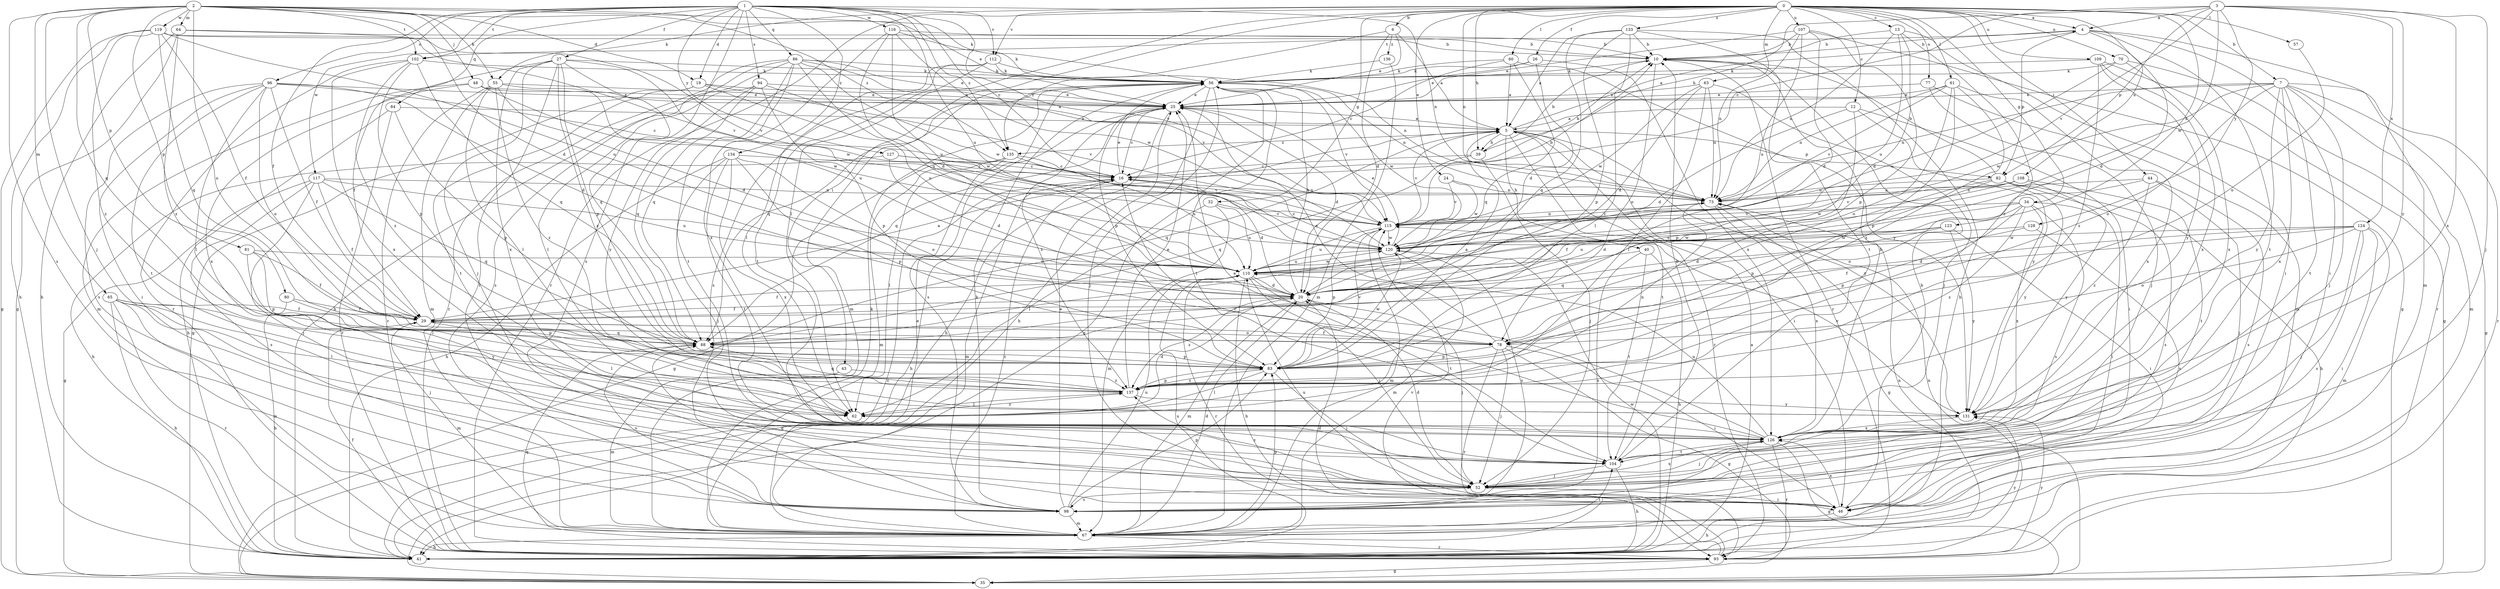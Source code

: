 strict digraph  {
0;
1;
2;
3;
4;
5;
6;
7;
10;
12;
13;
16;
19;
20;
24;
25;
26;
27;
29;
32;
34;
35;
39;
40;
41;
43;
44;
46;
48;
52;
55;
56;
57;
60;
61;
62;
63;
64;
65;
67;
70;
73;
77;
78;
80;
81;
82;
83;
84;
86;
88;
93;
94;
96;
98;
102;
104;
107;
108;
109;
110;
112;
115;
116;
117;
119;
120;
123;
124;
126;
127;
128;
131;
133;
134;
135;
136;
137;
0 -> 4  [label=a];
0 -> 6  [label=b];
0 -> 7  [label=b];
0 -> 12  [label=c];
0 -> 13  [label=c];
0 -> 24  [label=e];
0 -> 26  [label=f];
0 -> 32  [label=g];
0 -> 34  [label=g];
0 -> 39  [label=h];
0 -> 43  [label=i];
0 -> 44  [label=i];
0 -> 55  [label=k];
0 -> 57  [label=l];
0 -> 60  [label=l];
0 -> 61  [label=l];
0 -> 62  [label=l];
0 -> 63  [label=m];
0 -> 70  [label=n];
0 -> 73  [label=n];
0 -> 77  [label=o];
0 -> 93  [label=r];
0 -> 107  [label=u];
0 -> 108  [label=u];
0 -> 109  [label=u];
0 -> 112  [label=v];
0 -> 123  [label=x];
0 -> 133  [label=z];
1 -> 16  [label=c];
1 -> 19  [label=d];
1 -> 27  [label=f];
1 -> 29  [label=f];
1 -> 73  [label=n];
1 -> 84  [label=q];
1 -> 86  [label=q];
1 -> 94  [label=s];
1 -> 96  [label=s];
1 -> 98  [label=s];
1 -> 102  [label=t];
1 -> 110  [label=u];
1 -> 112  [label=v];
1 -> 115  [label=v];
1 -> 116  [label=w];
1 -> 117  [label=w];
1 -> 127  [label=y];
1 -> 134  [label=z];
1 -> 135  [label=z];
2 -> 19  [label=d];
2 -> 20  [label=d];
2 -> 25  [label=e];
2 -> 48  [label=j];
2 -> 52  [label=j];
2 -> 55  [label=k];
2 -> 56  [label=k];
2 -> 64  [label=m];
2 -> 65  [label=m];
2 -> 78  [label=o];
2 -> 80  [label=p];
2 -> 81  [label=p];
2 -> 88  [label=q];
2 -> 98  [label=s];
2 -> 102  [label=t];
2 -> 119  [label=w];
2 -> 135  [label=z];
3 -> 4  [label=a];
3 -> 16  [label=c];
3 -> 39  [label=h];
3 -> 52  [label=j];
3 -> 82  [label=p];
3 -> 115  [label=v];
3 -> 120  [label=w];
3 -> 124  [label=x];
3 -> 126  [label=x];
3 -> 128  [label=y];
3 -> 131  [label=y];
4 -> 10  [label=b];
4 -> 20  [label=d];
4 -> 46  [label=i];
4 -> 67  [label=m];
4 -> 82  [label=p];
4 -> 102  [label=t];
4 -> 104  [label=t];
5 -> 4  [label=a];
5 -> 39  [label=h];
5 -> 40  [label=h];
5 -> 46  [label=i];
5 -> 82  [label=p];
5 -> 88  [label=q];
5 -> 93  [label=r];
5 -> 104  [label=t];
5 -> 115  [label=v];
5 -> 131  [label=y];
5 -> 135  [label=z];
6 -> 5  [label=a];
6 -> 20  [label=d];
6 -> 25  [label=e];
6 -> 135  [label=z];
6 -> 136  [label=z];
7 -> 25  [label=e];
7 -> 35  [label=g];
7 -> 52  [label=j];
7 -> 67  [label=m];
7 -> 73  [label=n];
7 -> 78  [label=o];
7 -> 93  [label=r];
7 -> 104  [label=t];
7 -> 120  [label=w];
7 -> 126  [label=x];
7 -> 131  [label=y];
10 -> 56  [label=k];
10 -> 78  [label=o];
10 -> 93  [label=r];
12 -> 5  [label=a];
12 -> 20  [label=d];
12 -> 46  [label=i];
12 -> 83  [label=p];
12 -> 131  [label=y];
13 -> 10  [label=b];
13 -> 20  [label=d];
13 -> 46  [label=i];
13 -> 73  [label=n];
13 -> 110  [label=u];
13 -> 137  [label=z];
16 -> 10  [label=b];
16 -> 20  [label=d];
16 -> 25  [label=e];
16 -> 41  [label=h];
16 -> 67  [label=m];
16 -> 73  [label=n];
19 -> 25  [label=e];
19 -> 35  [label=g];
19 -> 104  [label=t];
19 -> 110  [label=u];
19 -> 115  [label=v];
20 -> 29  [label=f];
20 -> 52  [label=j];
20 -> 56  [label=k];
20 -> 67  [label=m];
20 -> 137  [label=z];
24 -> 73  [label=n];
24 -> 115  [label=v];
24 -> 120  [label=w];
25 -> 5  [label=a];
25 -> 16  [label=c];
25 -> 20  [label=d];
25 -> 41  [label=h];
25 -> 88  [label=q];
25 -> 137  [label=z];
26 -> 20  [label=d];
26 -> 25  [label=e];
26 -> 56  [label=k];
26 -> 126  [label=x];
27 -> 29  [label=f];
27 -> 46  [label=i];
27 -> 52  [label=j];
27 -> 56  [label=k];
27 -> 83  [label=p];
27 -> 88  [label=q];
27 -> 120  [label=w];
27 -> 126  [label=x];
27 -> 137  [label=z];
29 -> 5  [label=a];
29 -> 62  [label=l];
29 -> 67  [label=m];
29 -> 78  [label=o];
29 -> 88  [label=q];
32 -> 62  [label=l];
32 -> 67  [label=m];
32 -> 110  [label=u];
32 -> 115  [label=v];
34 -> 20  [label=d];
34 -> 46  [label=i];
34 -> 83  [label=p];
34 -> 98  [label=s];
34 -> 110  [label=u];
34 -> 115  [label=v];
34 -> 126  [label=x];
34 -> 137  [label=z];
35 -> 16  [label=c];
39 -> 10  [label=b];
39 -> 16  [label=c];
39 -> 52  [label=j];
39 -> 88  [label=q];
40 -> 41  [label=h];
40 -> 98  [label=s];
40 -> 104  [label=t];
40 -> 110  [label=u];
41 -> 5  [label=a];
41 -> 73  [label=n];
41 -> 110  [label=u];
41 -> 120  [label=w];
41 -> 131  [label=y];
43 -> 67  [label=m];
43 -> 137  [label=z];
44 -> 52  [label=j];
44 -> 73  [label=n];
44 -> 78  [label=o];
44 -> 98  [label=s];
44 -> 137  [label=z];
46 -> 10  [label=b];
46 -> 41  [label=h];
46 -> 88  [label=q];
46 -> 110  [label=u];
46 -> 126  [label=x];
48 -> 5  [label=a];
48 -> 25  [label=e];
48 -> 67  [label=m];
48 -> 120  [label=w];
48 -> 126  [label=x];
52 -> 20  [label=d];
52 -> 46  [label=i];
52 -> 98  [label=s];
52 -> 126  [label=x];
52 -> 137  [label=z];
55 -> 20  [label=d];
55 -> 25  [label=e];
55 -> 62  [label=l];
55 -> 67  [label=m];
55 -> 93  [label=r];
55 -> 110  [label=u];
55 -> 137  [label=z];
56 -> 25  [label=e];
56 -> 35  [label=g];
56 -> 41  [label=h];
56 -> 52  [label=j];
56 -> 67  [label=m];
56 -> 73  [label=n];
56 -> 83  [label=p];
56 -> 88  [label=q];
56 -> 98  [label=s];
56 -> 104  [label=t];
56 -> 115  [label=v];
56 -> 120  [label=w];
57 -> 78  [label=o];
60 -> 5  [label=a];
60 -> 16  [label=c];
60 -> 56  [label=k];
60 -> 88  [label=q];
60 -> 131  [label=y];
61 -> 25  [label=e];
61 -> 73  [label=n];
61 -> 78  [label=o];
61 -> 83  [label=p];
61 -> 115  [label=v];
61 -> 126  [label=x];
61 -> 137  [label=z];
62 -> 20  [label=d];
62 -> 137  [label=z];
63 -> 20  [label=d];
63 -> 25  [label=e];
63 -> 52  [label=j];
63 -> 62  [label=l];
63 -> 73  [label=n];
63 -> 120  [label=w];
64 -> 10  [label=b];
64 -> 35  [label=g];
64 -> 41  [label=h];
64 -> 115  [label=v];
64 -> 137  [label=z];
65 -> 29  [label=f];
65 -> 41  [label=h];
65 -> 52  [label=j];
65 -> 62  [label=l];
65 -> 67  [label=m];
65 -> 93  [label=r];
65 -> 131  [label=y];
67 -> 16  [label=c];
67 -> 20  [label=d];
67 -> 25  [label=e];
67 -> 41  [label=h];
67 -> 56  [label=k];
67 -> 83  [label=p];
67 -> 93  [label=r];
67 -> 104  [label=t];
70 -> 56  [label=k];
70 -> 93  [label=r];
70 -> 110  [label=u];
70 -> 126  [label=x];
73 -> 35  [label=g];
73 -> 115  [label=v];
73 -> 126  [label=x];
77 -> 25  [label=e];
77 -> 52  [label=j];
77 -> 67  [label=m];
78 -> 25  [label=e];
78 -> 29  [label=f];
78 -> 35  [label=g];
78 -> 46  [label=i];
78 -> 52  [label=j];
78 -> 83  [label=p];
78 -> 93  [label=r];
80 -> 29  [label=f];
80 -> 41  [label=h];
80 -> 83  [label=p];
81 -> 29  [label=f];
81 -> 62  [label=l];
81 -> 83  [label=p];
81 -> 110  [label=u];
82 -> 10  [label=b];
82 -> 29  [label=f];
82 -> 41  [label=h];
82 -> 73  [label=n];
82 -> 83  [label=p];
82 -> 98  [label=s];
82 -> 131  [label=y];
83 -> 5  [label=a];
83 -> 52  [label=j];
83 -> 62  [label=l];
83 -> 115  [label=v];
83 -> 120  [label=w];
83 -> 137  [label=z];
84 -> 5  [label=a];
84 -> 41  [label=h];
84 -> 83  [label=p];
84 -> 93  [label=r];
86 -> 25  [label=e];
86 -> 41  [label=h];
86 -> 56  [label=k];
86 -> 88  [label=q];
86 -> 93  [label=r];
86 -> 98  [label=s];
86 -> 104  [label=t];
86 -> 110  [label=u];
86 -> 115  [label=v];
86 -> 120  [label=w];
88 -> 83  [label=p];
88 -> 98  [label=s];
93 -> 20  [label=d];
93 -> 29  [label=f];
93 -> 35  [label=g];
93 -> 73  [label=n];
93 -> 88  [label=q];
93 -> 115  [label=v];
93 -> 131  [label=y];
94 -> 25  [label=e];
94 -> 62  [label=l];
94 -> 83  [label=p];
94 -> 88  [label=q];
94 -> 120  [label=w];
94 -> 131  [label=y];
96 -> 16  [label=c];
96 -> 20  [label=d];
96 -> 25  [label=e];
96 -> 29  [label=f];
96 -> 46  [label=i];
96 -> 62  [label=l];
96 -> 78  [label=o];
96 -> 98  [label=s];
96 -> 104  [label=t];
98 -> 25  [label=e];
98 -> 56  [label=k];
98 -> 67  [label=m];
98 -> 83  [label=p];
98 -> 110  [label=u];
102 -> 56  [label=k];
102 -> 83  [label=p];
102 -> 88  [label=q];
102 -> 93  [label=r];
102 -> 126  [label=x];
102 -> 137  [label=z];
104 -> 10  [label=b];
104 -> 41  [label=h];
104 -> 52  [label=j];
107 -> 10  [label=b];
107 -> 20  [label=d];
107 -> 25  [label=e];
107 -> 35  [label=g];
107 -> 73  [label=n];
107 -> 83  [label=p];
107 -> 110  [label=u];
108 -> 73  [label=n];
108 -> 104  [label=t];
108 -> 115  [label=v];
108 -> 120  [label=w];
108 -> 131  [label=y];
109 -> 35  [label=g];
109 -> 56  [label=k];
109 -> 126  [label=x];
109 -> 131  [label=y];
109 -> 137  [label=z];
110 -> 20  [label=d];
110 -> 29  [label=f];
110 -> 41  [label=h];
110 -> 52  [label=j];
110 -> 93  [label=r];
110 -> 104  [label=t];
110 -> 120  [label=w];
112 -> 56  [label=k];
112 -> 62  [label=l];
112 -> 73  [label=n];
112 -> 98  [label=s];
112 -> 104  [label=t];
115 -> 10  [label=b];
115 -> 67  [label=m];
115 -> 73  [label=n];
115 -> 83  [label=p];
115 -> 110  [label=u];
115 -> 120  [label=w];
116 -> 10  [label=b];
116 -> 20  [label=d];
116 -> 56  [label=k];
116 -> 110  [label=u];
116 -> 120  [label=w];
116 -> 126  [label=x];
117 -> 29  [label=f];
117 -> 35  [label=g];
117 -> 52  [label=j];
117 -> 73  [label=n];
117 -> 88  [label=q];
117 -> 98  [label=s];
117 -> 110  [label=u];
119 -> 10  [label=b];
119 -> 29  [label=f];
119 -> 35  [label=g];
119 -> 41  [label=h];
119 -> 88  [label=q];
119 -> 110  [label=u];
119 -> 115  [label=v];
119 -> 137  [label=z];
120 -> 16  [label=c];
120 -> 25  [label=e];
120 -> 67  [label=m];
120 -> 98  [label=s];
120 -> 110  [label=u];
123 -> 46  [label=i];
123 -> 88  [label=q];
123 -> 110  [label=u];
123 -> 120  [label=w];
123 -> 131  [label=y];
124 -> 20  [label=d];
124 -> 29  [label=f];
124 -> 46  [label=i];
124 -> 52  [label=j];
124 -> 67  [label=m];
124 -> 78  [label=o];
124 -> 98  [label=s];
124 -> 120  [label=w];
126 -> 10  [label=b];
126 -> 16  [label=c];
126 -> 25  [label=e];
126 -> 35  [label=g];
126 -> 52  [label=j];
126 -> 93  [label=r];
126 -> 104  [label=t];
126 -> 110  [label=u];
127 -> 16  [label=c];
127 -> 20  [label=d];
127 -> 41  [label=h];
127 -> 115  [label=v];
128 -> 20  [label=d];
128 -> 98  [label=s];
128 -> 120  [label=w];
131 -> 115  [label=v];
131 -> 126  [label=x];
133 -> 5  [label=a];
133 -> 10  [label=b];
133 -> 41  [label=h];
133 -> 62  [label=l];
133 -> 83  [label=p];
133 -> 88  [label=q];
133 -> 104  [label=t];
134 -> 16  [label=c];
134 -> 41  [label=h];
134 -> 52  [label=j];
134 -> 78  [label=o];
134 -> 83  [label=p];
134 -> 104  [label=t];
134 -> 126  [label=x];
135 -> 16  [label=c];
135 -> 35  [label=g];
135 -> 62  [label=l];
135 -> 67  [label=m];
135 -> 110  [label=u];
136 -> 56  [label=k];
136 -> 67  [label=m];
137 -> 25  [label=e];
137 -> 62  [label=l];
137 -> 73  [label=n];
137 -> 83  [label=p];
137 -> 88  [label=q];
137 -> 131  [label=y];
}
